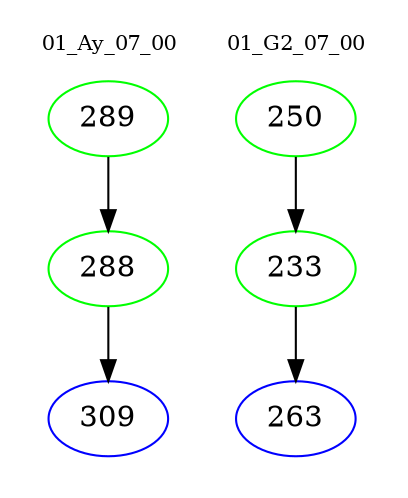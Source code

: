 digraph{
subgraph cluster_0 {
color = white
label = "01_Ay_07_00";
fontsize=10;
T0_289 [label="289", color="green"]
T0_289 -> T0_288 [color="black"]
T0_288 [label="288", color="green"]
T0_288 -> T0_309 [color="black"]
T0_309 [label="309", color="blue"]
}
subgraph cluster_1 {
color = white
label = "01_G2_07_00";
fontsize=10;
T1_250 [label="250", color="green"]
T1_250 -> T1_233 [color="black"]
T1_233 [label="233", color="green"]
T1_233 -> T1_263 [color="black"]
T1_263 [label="263", color="blue"]
}
}
